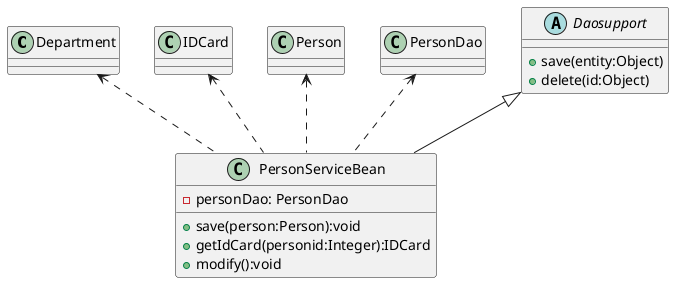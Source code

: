 @startuml
class Department
class IDCard
class Person
class PersonDao
class PersonServiceBean{
 - personDao: PersonDao
 + save(person:Person):void
 + getIdCard(personid:Integer):IDCard
 + modify():void
}
IDCard  <..PersonServiceBean
Person   <..PersonServiceBean
PersonDao  <..PersonServiceBean
Department  <..PersonServiceBean

abstract class Daosupport{
 + save(entity:Object)
 + delete(id:Object)
}
Daosupport <|-- PersonServiceBean
@enduml